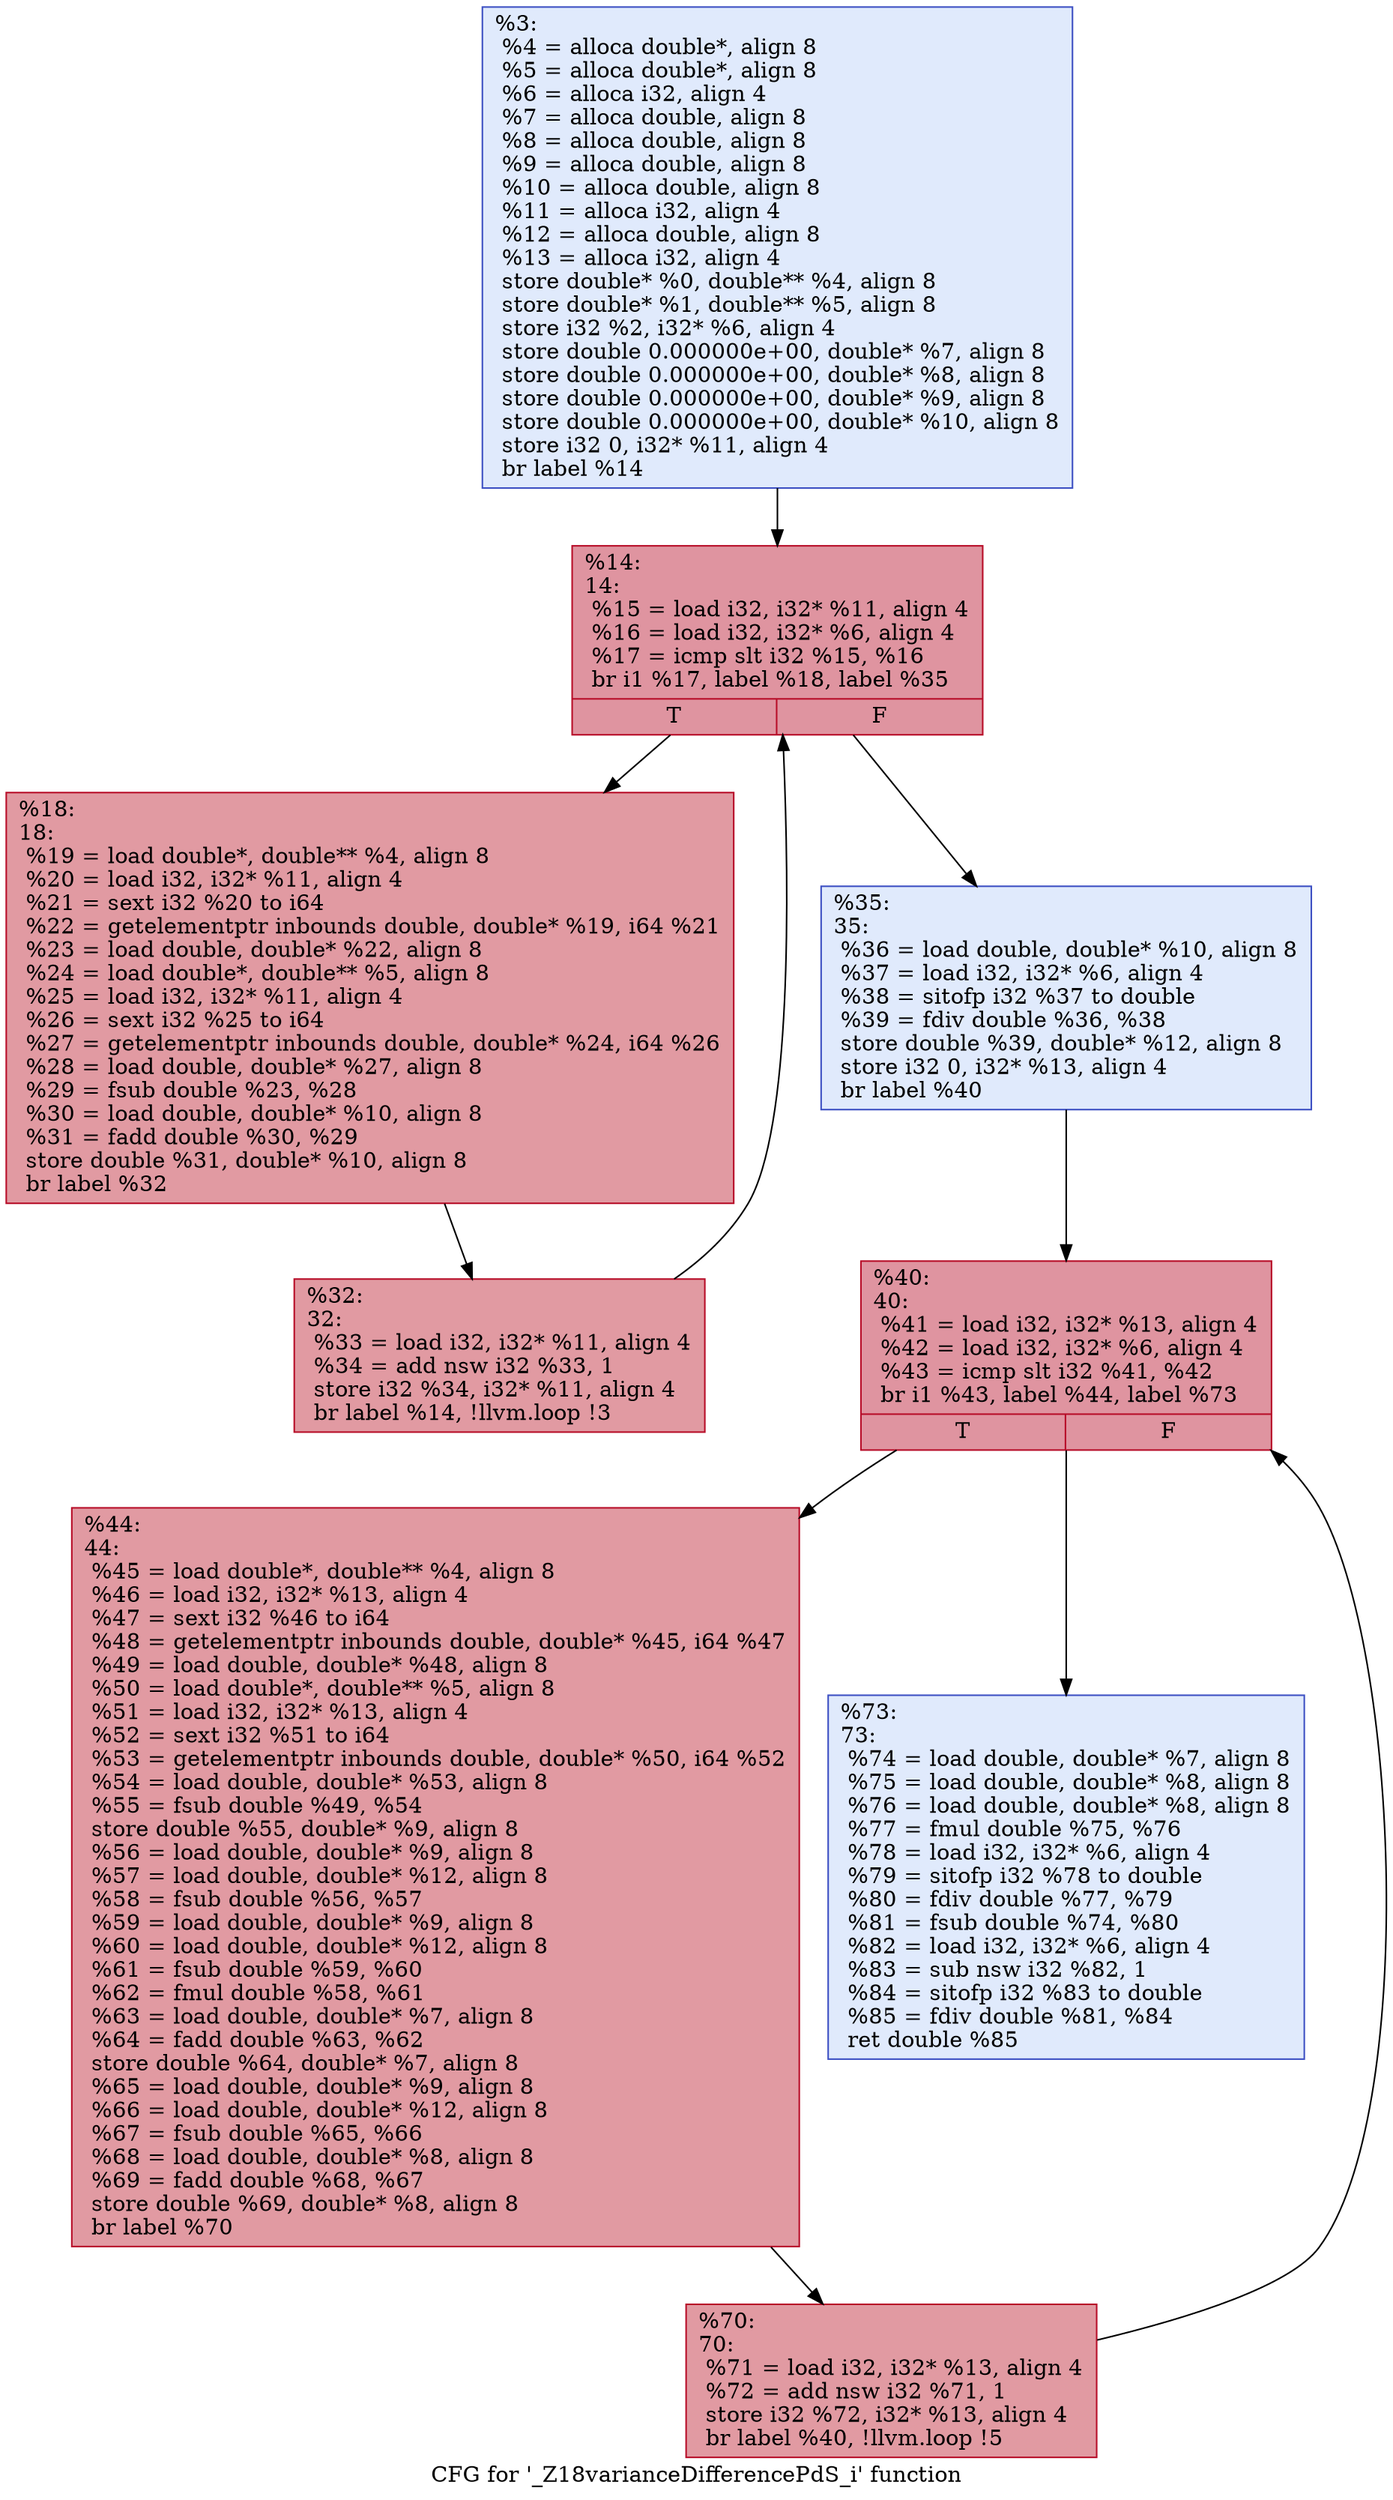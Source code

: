 digraph "CFG for '_Z18varianceDifferencePdS_i' function" {
	label="CFG for '_Z18varianceDifferencePdS_i' function";

	1 [shape=record,color="#3d50c3ff", style=filled, fillcolor="#b9d0f970",label="{%3:\l  %4 = alloca double*, align 8\l  %5 = alloca double*, align 8\l  %6 = alloca i32, align 4\l  %7 = alloca double, align 8\l  %8 = alloca double, align 8\l  %9 = alloca double, align 8\l  %10 = alloca double, align 8\l  %11 = alloca i32, align 4\l  %12 = alloca double, align 8\l  %13 = alloca i32, align 4\l  store double* %0, double** %4, align 8\l  store double* %1, double** %5, align 8\l  store i32 %2, i32* %6, align 4\l  store double 0.000000e+00, double* %7, align 8\l  store double 0.000000e+00, double* %8, align 8\l  store double 0.000000e+00, double* %9, align 8\l  store double 0.000000e+00, double* %10, align 8\l  store i32 0, i32* %11, align 4\l  br label %14\l}"];
	1 -> 2;
	2 [shape=record,color="#b70d28ff", style=filled, fillcolor="#b70d2870",label="{%14:\l14:                                               \l  %15 = load i32, i32* %11, align 4\l  %16 = load i32, i32* %6, align 4\l  %17 = icmp slt i32 %15, %16\l  br i1 %17, label %18, label %35\l|{<s0>T|<s1>F}}"];
	2 -> 3;
	2 -> 4;
	3 [shape=record,color="#b70d28ff", style=filled, fillcolor="#bb1b2c70",label="{%18:\l18:                                               \l  %19 = load double*, double** %4, align 8\l  %20 = load i32, i32* %11, align 4\l  %21 = sext i32 %20 to i64\l  %22 = getelementptr inbounds double, double* %19, i64 %21\l  %23 = load double, double* %22, align 8\l  %24 = load double*, double** %5, align 8\l  %25 = load i32, i32* %11, align 4\l  %26 = sext i32 %25 to i64\l  %27 = getelementptr inbounds double, double* %24, i64 %26\l  %28 = load double, double* %27, align 8\l  %29 = fsub double %23, %28\l  %30 = load double, double* %10, align 8\l  %31 = fadd double %30, %29\l  store double %31, double* %10, align 8\l  br label %32\l}"];
	3 -> 5;
	5 [shape=record,color="#b70d28ff", style=filled, fillcolor="#bb1b2c70",label="{%32:\l32:                                               \l  %33 = load i32, i32* %11, align 4\l  %34 = add nsw i32 %33, 1\l  store i32 %34, i32* %11, align 4\l  br label %14, !llvm.loop !3\l}"];
	5 -> 2;
	4 [shape=record,color="#3d50c3ff", style=filled, fillcolor="#b9d0f970",label="{%35:\l35:                                               \l  %36 = load double, double* %10, align 8\l  %37 = load i32, i32* %6, align 4\l  %38 = sitofp i32 %37 to double\l  %39 = fdiv double %36, %38\l  store double %39, double* %12, align 8\l  store i32 0, i32* %13, align 4\l  br label %40\l}"];
	4 -> 6;
	6 [shape=record,color="#b70d28ff", style=filled, fillcolor="#b70d2870",label="{%40:\l40:                                               \l  %41 = load i32, i32* %13, align 4\l  %42 = load i32, i32* %6, align 4\l  %43 = icmp slt i32 %41, %42\l  br i1 %43, label %44, label %73\l|{<s0>T|<s1>F}}"];
	6 -> 7;
	6 -> 8;
	7 [shape=record,color="#b70d28ff", style=filled, fillcolor="#bb1b2c70",label="{%44:\l44:                                               \l  %45 = load double*, double** %4, align 8\l  %46 = load i32, i32* %13, align 4\l  %47 = sext i32 %46 to i64\l  %48 = getelementptr inbounds double, double* %45, i64 %47\l  %49 = load double, double* %48, align 8\l  %50 = load double*, double** %5, align 8\l  %51 = load i32, i32* %13, align 4\l  %52 = sext i32 %51 to i64\l  %53 = getelementptr inbounds double, double* %50, i64 %52\l  %54 = load double, double* %53, align 8\l  %55 = fsub double %49, %54\l  store double %55, double* %9, align 8\l  %56 = load double, double* %9, align 8\l  %57 = load double, double* %12, align 8\l  %58 = fsub double %56, %57\l  %59 = load double, double* %9, align 8\l  %60 = load double, double* %12, align 8\l  %61 = fsub double %59, %60\l  %62 = fmul double %58, %61\l  %63 = load double, double* %7, align 8\l  %64 = fadd double %63, %62\l  store double %64, double* %7, align 8\l  %65 = load double, double* %9, align 8\l  %66 = load double, double* %12, align 8\l  %67 = fsub double %65, %66\l  %68 = load double, double* %8, align 8\l  %69 = fadd double %68, %67\l  store double %69, double* %8, align 8\l  br label %70\l}"];
	7 -> 9;
	9 [shape=record,color="#b70d28ff", style=filled, fillcolor="#bb1b2c70",label="{%70:\l70:                                               \l  %71 = load i32, i32* %13, align 4\l  %72 = add nsw i32 %71, 1\l  store i32 %72, i32* %13, align 4\l  br label %40, !llvm.loop !5\l}"];
	9 -> 6;
	8 [shape=record,color="#3d50c3ff", style=filled, fillcolor="#b9d0f970",label="{%73:\l73:                                               \l  %74 = load double, double* %7, align 8\l  %75 = load double, double* %8, align 8\l  %76 = load double, double* %8, align 8\l  %77 = fmul double %75, %76\l  %78 = load i32, i32* %6, align 4\l  %79 = sitofp i32 %78 to double\l  %80 = fdiv double %77, %79\l  %81 = fsub double %74, %80\l  %82 = load i32, i32* %6, align 4\l  %83 = sub nsw i32 %82, 1\l  %84 = sitofp i32 %83 to double\l  %85 = fdiv double %81, %84\l  ret double %85\l}"];
}
